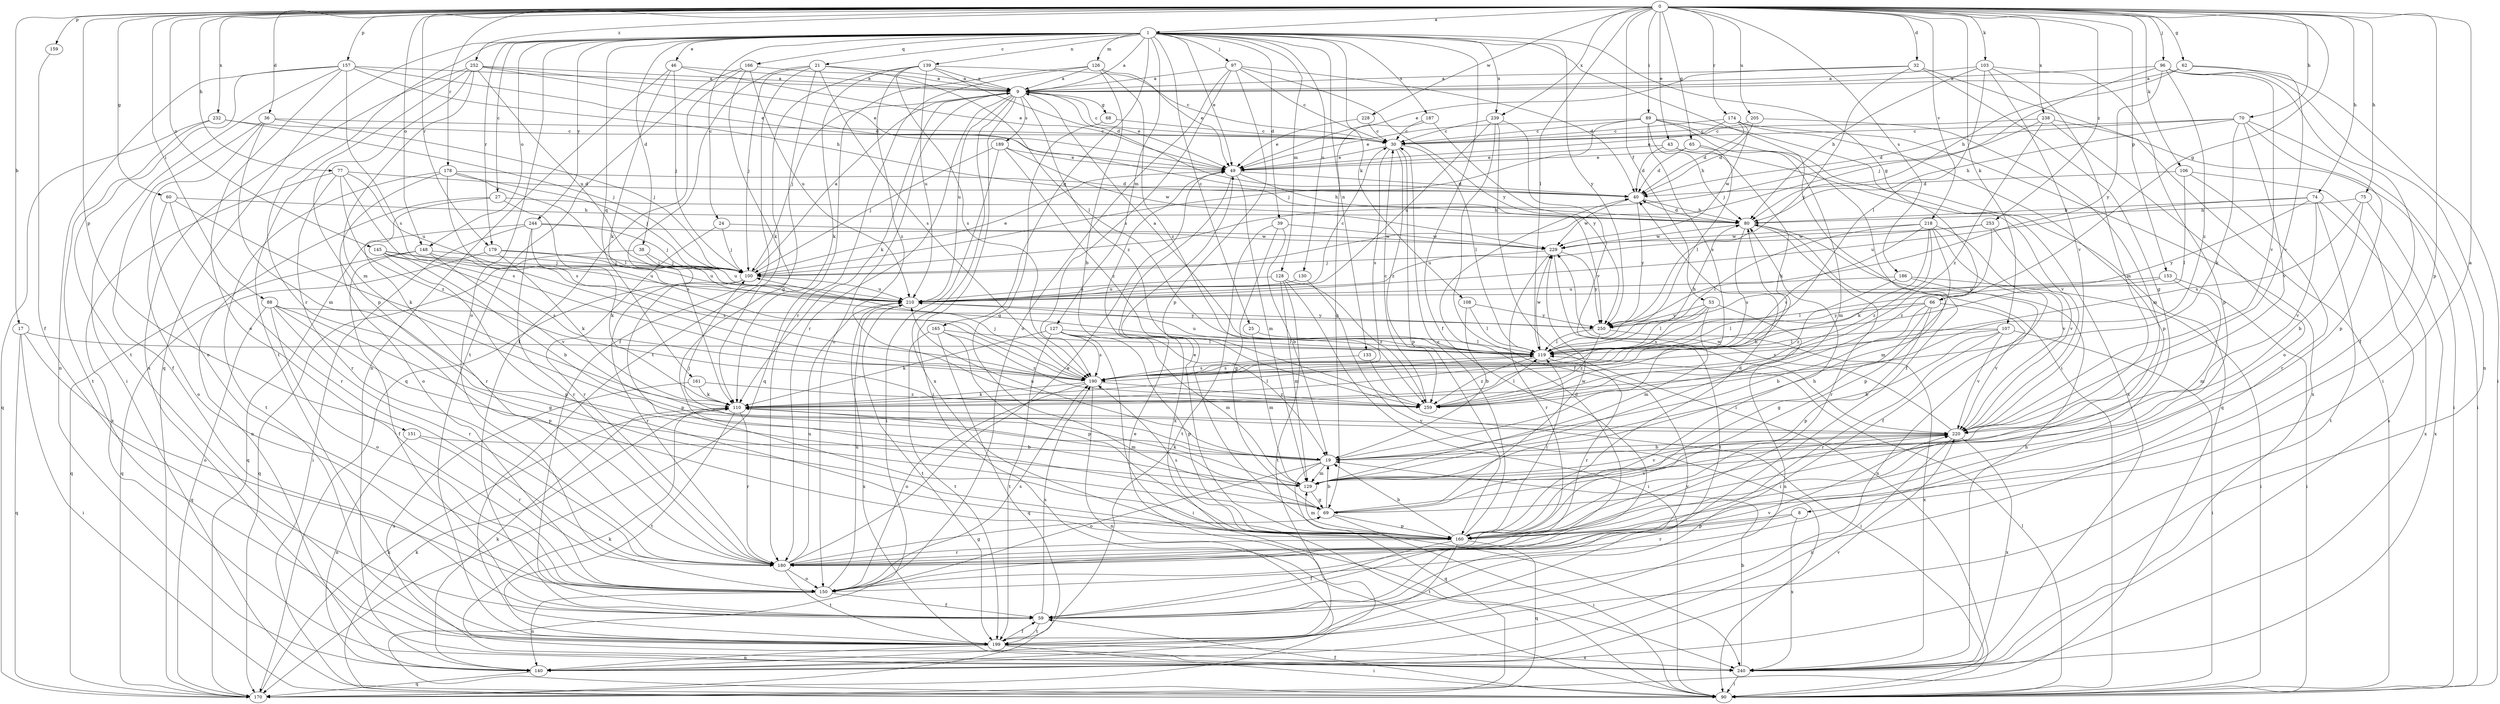 strict digraph  {
0;
1;
8;
9;
17;
19;
21;
24;
25;
27;
30;
32;
36;
38;
39;
40;
43;
46;
49;
53;
59;
60;
62;
65;
66;
68;
69;
70;
74;
75;
77;
80;
88;
89;
90;
96;
97;
100;
103;
106;
107;
108;
110;
119;
126;
127;
128;
129;
130;
133;
139;
140;
145;
148;
150;
151;
153;
157;
159;
160;
161;
165;
166;
170;
174;
178;
179;
180;
186;
187;
189;
190;
199;
205;
210;
218;
220;
228;
229;
232;
238;
239;
240;
244;
250;
252;
253;
259;
0 -> 1  [label=a];
0 -> 8  [label=a];
0 -> 17  [label=b];
0 -> 32  [label=d];
0 -> 36  [label=d];
0 -> 43  [label=e];
0 -> 53  [label=f];
0 -> 60  [label=g];
0 -> 62  [label=g];
0 -> 65  [label=g];
0 -> 66  [label=g];
0 -> 70  [label=h];
0 -> 74  [label=h];
0 -> 75  [label=h];
0 -> 77  [label=h];
0 -> 88  [label=i];
0 -> 89  [label=i];
0 -> 96  [label=j];
0 -> 103  [label=k];
0 -> 106  [label=k];
0 -> 107  [label=k];
0 -> 119  [label=l];
0 -> 145  [label=o];
0 -> 148  [label=o];
0 -> 151  [label=p];
0 -> 153  [label=p];
0 -> 157  [label=p];
0 -> 159  [label=p];
0 -> 160  [label=p];
0 -> 174  [label=r];
0 -> 178  [label=r];
0 -> 179  [label=r];
0 -> 186  [label=s];
0 -> 205  [label=u];
0 -> 218  [label=v];
0 -> 228  [label=w];
0 -> 232  [label=x];
0 -> 238  [label=x];
0 -> 239  [label=x];
0 -> 252  [label=z];
0 -> 253  [label=z];
1 -> 9  [label=a];
1 -> 21  [label=c];
1 -> 24  [label=c];
1 -> 25  [label=c];
1 -> 27  [label=c];
1 -> 38  [label=d];
1 -> 39  [label=d];
1 -> 46  [label=e];
1 -> 49  [label=e];
1 -> 59  [label=f];
1 -> 66  [label=g];
1 -> 90  [label=i];
1 -> 97  [label=j];
1 -> 108  [label=k];
1 -> 126  [label=m];
1 -> 127  [label=m];
1 -> 128  [label=m];
1 -> 130  [label=n];
1 -> 133  [label=n];
1 -> 139  [label=n];
1 -> 148  [label=o];
1 -> 150  [label=o];
1 -> 161  [label=q];
1 -> 165  [label=q];
1 -> 166  [label=q];
1 -> 170  [label=q];
1 -> 179  [label=r];
1 -> 180  [label=r];
1 -> 187  [label=s];
1 -> 239  [label=x];
1 -> 244  [label=y];
1 -> 250  [label=y];
8 -> 160  [label=p];
8 -> 180  [label=r];
8 -> 240  [label=x];
9 -> 30  [label=c];
9 -> 49  [label=e];
9 -> 68  [label=g];
9 -> 90  [label=i];
9 -> 100  [label=j];
9 -> 110  [label=k];
9 -> 150  [label=o];
9 -> 180  [label=r];
9 -> 189  [label=s];
9 -> 210  [label=u];
9 -> 240  [label=x];
9 -> 259  [label=z];
17 -> 90  [label=i];
17 -> 119  [label=l];
17 -> 150  [label=o];
17 -> 170  [label=q];
19 -> 80  [label=h];
19 -> 100  [label=j];
19 -> 129  [label=m];
19 -> 150  [label=o];
19 -> 170  [label=q];
19 -> 210  [label=u];
21 -> 9  [label=a];
21 -> 59  [label=f];
21 -> 69  [label=g];
21 -> 100  [label=j];
21 -> 119  [label=l];
21 -> 170  [label=q];
21 -> 190  [label=s];
24 -> 100  [label=j];
24 -> 180  [label=r];
24 -> 229  [label=w];
25 -> 119  [label=l];
25 -> 129  [label=m];
27 -> 80  [label=h];
27 -> 140  [label=n];
27 -> 180  [label=r];
27 -> 190  [label=s];
30 -> 49  [label=e];
30 -> 119  [label=l];
30 -> 160  [label=p];
30 -> 190  [label=s];
30 -> 259  [label=z];
32 -> 9  [label=a];
32 -> 49  [label=e];
32 -> 69  [label=g];
32 -> 90  [label=i];
32 -> 250  [label=y];
36 -> 30  [label=c];
36 -> 59  [label=f];
36 -> 100  [label=j];
36 -> 129  [label=m];
36 -> 150  [label=o];
38 -> 100  [label=j];
38 -> 170  [label=q];
38 -> 210  [label=u];
39 -> 19  [label=b];
39 -> 69  [label=g];
39 -> 199  [label=t];
39 -> 229  [label=w];
40 -> 80  [label=h];
40 -> 229  [label=w];
40 -> 250  [label=y];
43 -> 40  [label=d];
43 -> 49  [label=e];
43 -> 110  [label=k];
43 -> 220  [label=v];
46 -> 9  [label=a];
46 -> 49  [label=e];
46 -> 100  [label=j];
46 -> 110  [label=k];
46 -> 140  [label=n];
49 -> 40  [label=d];
49 -> 80  [label=h];
49 -> 129  [label=m];
49 -> 240  [label=x];
53 -> 119  [label=l];
53 -> 129  [label=m];
53 -> 140  [label=n];
53 -> 190  [label=s];
53 -> 250  [label=y];
59 -> 190  [label=s];
59 -> 199  [label=t];
60 -> 80  [label=h];
60 -> 110  [label=k];
60 -> 150  [label=o];
60 -> 180  [label=r];
62 -> 9  [label=a];
62 -> 80  [label=h];
62 -> 90  [label=i];
62 -> 220  [label=v];
65 -> 40  [label=d];
65 -> 49  [label=e];
65 -> 119  [label=l];
65 -> 129  [label=m];
66 -> 19  [label=b];
66 -> 69  [label=g];
66 -> 119  [label=l];
66 -> 160  [label=p];
66 -> 220  [label=v];
66 -> 250  [label=y];
68 -> 30  [label=c];
68 -> 69  [label=g];
69 -> 19  [label=b];
69 -> 90  [label=i];
69 -> 160  [label=p];
69 -> 220  [label=v];
69 -> 229  [label=w];
70 -> 30  [label=c];
70 -> 40  [label=d];
70 -> 80  [label=h];
70 -> 90  [label=i];
70 -> 110  [label=k];
70 -> 160  [label=p];
70 -> 220  [label=v];
74 -> 80  [label=h];
74 -> 199  [label=t];
74 -> 210  [label=u];
74 -> 220  [label=v];
74 -> 240  [label=x];
74 -> 250  [label=y];
75 -> 19  [label=b];
75 -> 80  [label=h];
75 -> 190  [label=s];
75 -> 240  [label=x];
77 -> 40  [label=d];
77 -> 180  [label=r];
77 -> 190  [label=s];
77 -> 210  [label=u];
77 -> 240  [label=x];
77 -> 259  [label=z];
80 -> 40  [label=d];
80 -> 160  [label=p];
80 -> 180  [label=r];
80 -> 190  [label=s];
80 -> 229  [label=w];
88 -> 69  [label=g];
88 -> 150  [label=o];
88 -> 160  [label=p];
88 -> 170  [label=q];
88 -> 180  [label=r];
88 -> 250  [label=y];
89 -> 30  [label=c];
89 -> 49  [label=e];
89 -> 59  [label=f];
89 -> 80  [label=h];
89 -> 100  [label=j];
89 -> 170  [label=q];
89 -> 190  [label=s];
89 -> 240  [label=x];
90 -> 59  [label=f];
90 -> 110  [label=k];
90 -> 119  [label=l];
96 -> 9  [label=a];
96 -> 59  [label=f];
96 -> 100  [label=j];
96 -> 140  [label=n];
96 -> 220  [label=v];
96 -> 250  [label=y];
96 -> 259  [label=z];
97 -> 9  [label=a];
97 -> 30  [label=c];
97 -> 40  [label=d];
97 -> 150  [label=o];
97 -> 160  [label=p];
97 -> 190  [label=s];
97 -> 250  [label=y];
100 -> 9  [label=a];
100 -> 49  [label=e];
100 -> 160  [label=p];
100 -> 180  [label=r];
100 -> 210  [label=u];
103 -> 9  [label=a];
103 -> 80  [label=h];
103 -> 119  [label=l];
103 -> 129  [label=m];
103 -> 160  [label=p];
103 -> 220  [label=v];
106 -> 40  [label=d];
106 -> 119  [label=l];
106 -> 180  [label=r];
106 -> 240  [label=x];
107 -> 19  [label=b];
107 -> 90  [label=i];
107 -> 119  [label=l];
107 -> 180  [label=r];
107 -> 190  [label=s];
107 -> 220  [label=v];
108 -> 19  [label=b];
108 -> 119  [label=l];
108 -> 250  [label=y];
110 -> 119  [label=l];
110 -> 129  [label=m];
110 -> 180  [label=r];
110 -> 199  [label=t];
110 -> 220  [label=v];
119 -> 9  [label=a];
119 -> 80  [label=h];
119 -> 180  [label=r];
119 -> 190  [label=s];
119 -> 210  [label=u];
119 -> 229  [label=w];
119 -> 259  [label=z];
126 -> 9  [label=a];
126 -> 19  [label=b];
126 -> 49  [label=e];
126 -> 170  [label=q];
126 -> 180  [label=r];
126 -> 259  [label=z];
127 -> 90  [label=i];
127 -> 110  [label=k];
127 -> 119  [label=l];
127 -> 129  [label=m];
127 -> 160  [label=p];
127 -> 190  [label=s];
127 -> 199  [label=t];
128 -> 90  [label=i];
128 -> 129  [label=m];
128 -> 199  [label=t];
128 -> 210  [label=u];
128 -> 259  [label=z];
129 -> 69  [label=g];
129 -> 110  [label=k];
129 -> 220  [label=v];
130 -> 90  [label=i];
130 -> 210  [label=u];
133 -> 90  [label=i];
133 -> 190  [label=s];
139 -> 9  [label=a];
139 -> 30  [label=c];
139 -> 40  [label=d];
139 -> 110  [label=k];
139 -> 190  [label=s];
139 -> 199  [label=t];
139 -> 210  [label=u];
139 -> 259  [label=z];
140 -> 110  [label=k];
140 -> 170  [label=q];
140 -> 220  [label=v];
145 -> 19  [label=b];
145 -> 100  [label=j];
145 -> 160  [label=p];
145 -> 190  [label=s];
145 -> 210  [label=u];
148 -> 59  [label=f];
148 -> 100  [label=j];
148 -> 170  [label=q];
148 -> 190  [label=s];
148 -> 220  [label=v];
150 -> 40  [label=d];
150 -> 59  [label=f];
150 -> 140  [label=n];
150 -> 190  [label=s];
150 -> 210  [label=u];
150 -> 220  [label=v];
151 -> 19  [label=b];
151 -> 140  [label=n];
151 -> 180  [label=r];
153 -> 90  [label=i];
153 -> 119  [label=l];
153 -> 129  [label=m];
153 -> 210  [label=u];
157 -> 9  [label=a];
157 -> 49  [label=e];
157 -> 80  [label=h];
157 -> 90  [label=i];
157 -> 140  [label=n];
157 -> 150  [label=o];
157 -> 190  [label=s];
157 -> 199  [label=t];
159 -> 59  [label=f];
160 -> 19  [label=b];
160 -> 30  [label=c];
160 -> 40  [label=d];
160 -> 49  [label=e];
160 -> 59  [label=f];
160 -> 80  [label=h];
160 -> 119  [label=l];
160 -> 129  [label=m];
160 -> 170  [label=q];
160 -> 180  [label=r];
160 -> 190  [label=s];
160 -> 199  [label=t];
160 -> 220  [label=v];
161 -> 110  [label=k];
161 -> 240  [label=x];
161 -> 259  [label=z];
165 -> 119  [label=l];
165 -> 160  [label=p];
165 -> 170  [label=q];
165 -> 199  [label=t];
165 -> 259  [label=z];
166 -> 9  [label=a];
166 -> 59  [label=f];
166 -> 110  [label=k];
166 -> 199  [label=t];
166 -> 210  [label=u];
170 -> 49  [label=e];
170 -> 110  [label=k];
174 -> 30  [label=c];
174 -> 40  [label=d];
174 -> 49  [label=e];
174 -> 160  [label=p];
174 -> 229  [label=w];
174 -> 240  [label=x];
178 -> 40  [label=d];
178 -> 100  [label=j];
178 -> 119  [label=l];
178 -> 150  [label=o];
178 -> 190  [label=s];
178 -> 199  [label=t];
179 -> 100  [label=j];
179 -> 110  [label=k];
179 -> 170  [label=q];
179 -> 210  [label=u];
180 -> 49  [label=e];
180 -> 69  [label=g];
180 -> 150  [label=o];
180 -> 199  [label=t];
180 -> 210  [label=u];
186 -> 90  [label=i];
186 -> 140  [label=n];
186 -> 210  [label=u];
186 -> 259  [label=z];
187 -> 30  [label=c];
187 -> 69  [label=g];
187 -> 250  [label=y];
189 -> 49  [label=e];
189 -> 90  [label=i];
189 -> 100  [label=j];
189 -> 229  [label=w];
189 -> 259  [label=z];
190 -> 100  [label=j];
190 -> 110  [label=k];
190 -> 140  [label=n];
190 -> 150  [label=o];
190 -> 259  [label=z];
199 -> 59  [label=f];
199 -> 90  [label=i];
199 -> 140  [label=n];
199 -> 240  [label=x];
205 -> 30  [label=c];
205 -> 40  [label=d];
205 -> 129  [label=m];
210 -> 30  [label=c];
210 -> 199  [label=t];
210 -> 240  [label=x];
210 -> 250  [label=y];
218 -> 59  [label=f];
218 -> 110  [label=k];
218 -> 119  [label=l];
218 -> 129  [label=m];
218 -> 190  [label=s];
218 -> 220  [label=v];
218 -> 229  [label=w];
218 -> 259  [label=z];
220 -> 19  [label=b];
220 -> 140  [label=n];
220 -> 229  [label=w];
220 -> 240  [label=x];
228 -> 30  [label=c];
228 -> 49  [label=e];
229 -> 100  [label=j];
229 -> 180  [label=r];
229 -> 199  [label=t];
229 -> 250  [label=y];
232 -> 30  [label=c];
232 -> 100  [label=j];
232 -> 170  [label=q];
232 -> 199  [label=t];
238 -> 30  [label=c];
238 -> 90  [label=i];
238 -> 100  [label=j];
238 -> 150  [label=o];
238 -> 259  [label=z];
239 -> 30  [label=c];
239 -> 59  [label=f];
239 -> 90  [label=i];
239 -> 210  [label=u];
239 -> 220  [label=v];
240 -> 19  [label=b];
240 -> 80  [label=h];
240 -> 90  [label=i];
240 -> 110  [label=k];
244 -> 90  [label=i];
244 -> 100  [label=j];
244 -> 110  [label=k];
244 -> 170  [label=q];
244 -> 180  [label=r];
244 -> 229  [label=w];
250 -> 119  [label=l];
250 -> 240  [label=x];
250 -> 259  [label=z];
252 -> 9  [label=a];
252 -> 40  [label=d];
252 -> 49  [label=e];
252 -> 129  [label=m];
252 -> 160  [label=p];
252 -> 199  [label=t];
252 -> 210  [label=u];
252 -> 240  [label=x];
253 -> 210  [label=u];
253 -> 220  [label=v];
253 -> 229  [label=w];
253 -> 259  [label=z];
259 -> 30  [label=c];
259 -> 119  [label=l];
}
